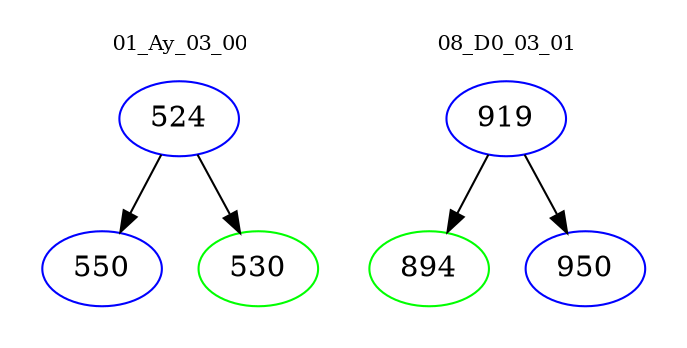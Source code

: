 digraph{
subgraph cluster_0 {
color = white
label = "01_Ay_03_00";
fontsize=10;
T0_524 [label="524", color="blue"]
T0_524 -> T0_550 [color="black"]
T0_550 [label="550", color="blue"]
T0_524 -> T0_530 [color="black"]
T0_530 [label="530", color="green"]
}
subgraph cluster_1 {
color = white
label = "08_D0_03_01";
fontsize=10;
T1_919 [label="919", color="blue"]
T1_919 -> T1_894 [color="black"]
T1_894 [label="894", color="green"]
T1_919 -> T1_950 [color="black"]
T1_950 [label="950", color="blue"]
}
}
